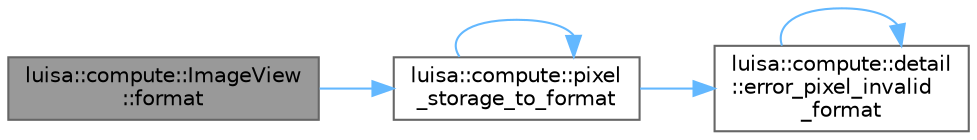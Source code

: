 digraph "luisa::compute::ImageView::format"
{
 // LATEX_PDF_SIZE
  bgcolor="transparent";
  edge [fontname=Helvetica,fontsize=10,labelfontname=Helvetica,labelfontsize=10];
  node [fontname=Helvetica,fontsize=10,shape=box,height=0.2,width=0.4];
  rankdir="LR";
  Node1 [id="Node000001",label="luisa::compute::ImageView\l::format",height=0.2,width=0.4,color="gray40", fillcolor="grey60", style="filled", fontcolor="black",tooltip=" "];
  Node1 -> Node2 [id="edge5_Node000001_Node000002",color="steelblue1",style="solid",tooltip=" "];
  Node2 [id="Node000002",label="luisa::compute::pixel\l_storage_to_format",height=0.2,width=0.4,color="grey40", fillcolor="white", style="filled",URL="$namespaceluisa_1_1compute.html#a04a8e74da49e66b33bfe56e94a65a3d9",tooltip=" "];
  Node2 -> Node3 [id="edge6_Node000002_Node000003",color="steelblue1",style="solid",tooltip=" "];
  Node3 [id="Node000003",label="luisa::compute::detail\l::error_pixel_invalid\l_format",height=0.2,width=0.4,color="grey40", fillcolor="white", style="filled",URL="$namespaceluisa_1_1compute_1_1detail.html#a84075a71c3b99cf97a6f4474a9a4929f",tooltip=" "];
  Node3 -> Node3 [id="edge7_Node000003_Node000003",color="steelblue1",style="solid",tooltip=" "];
  Node2 -> Node2 [id="edge8_Node000002_Node000002",color="steelblue1",style="solid",tooltip=" "];
}
